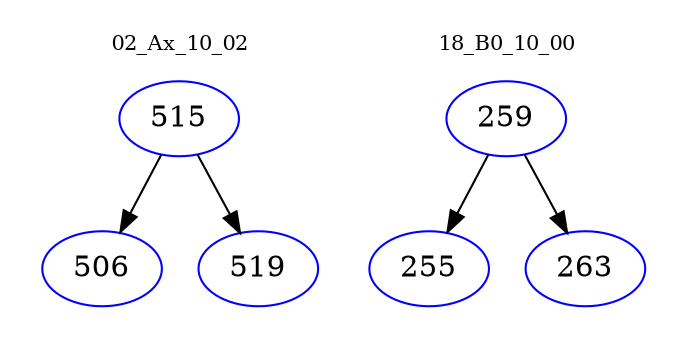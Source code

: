 digraph{
subgraph cluster_0 {
color = white
label = "02_Ax_10_02";
fontsize=10;
T0_515 [label="515", color="blue"]
T0_515 -> T0_506 [color="black"]
T0_506 [label="506", color="blue"]
T0_515 -> T0_519 [color="black"]
T0_519 [label="519", color="blue"]
}
subgraph cluster_1 {
color = white
label = "18_B0_10_00";
fontsize=10;
T1_259 [label="259", color="blue"]
T1_259 -> T1_255 [color="black"]
T1_255 [label="255", color="blue"]
T1_259 -> T1_263 [color="black"]
T1_263 [label="263", color="blue"]
}
}
